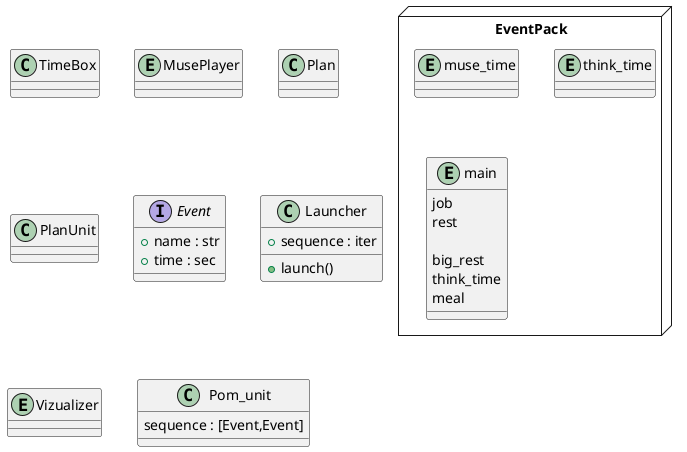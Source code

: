 @startuml Pomodoro
class TimeBox

entity MusePlayer
package EventPack <<Node>>{
    entity muse_time
    entity think_time
    entity main {
        job
        rest

        big_rest
        think_time
        meal
    }
}
class Plan {

}

class PlanUnit

Interface Event {
    +name : str
    +time : sec

}

class Launcher {
    +sequence : iter
    +{method} launch()
}
entity Vizualizer
class Pom_unit {
    sequence : [Event,Event]

}
/'
Pom_unit(
    sequence = [job] # get any Event ->
    job.time - play_music.time:play_music.run()
)

'/
@enduml